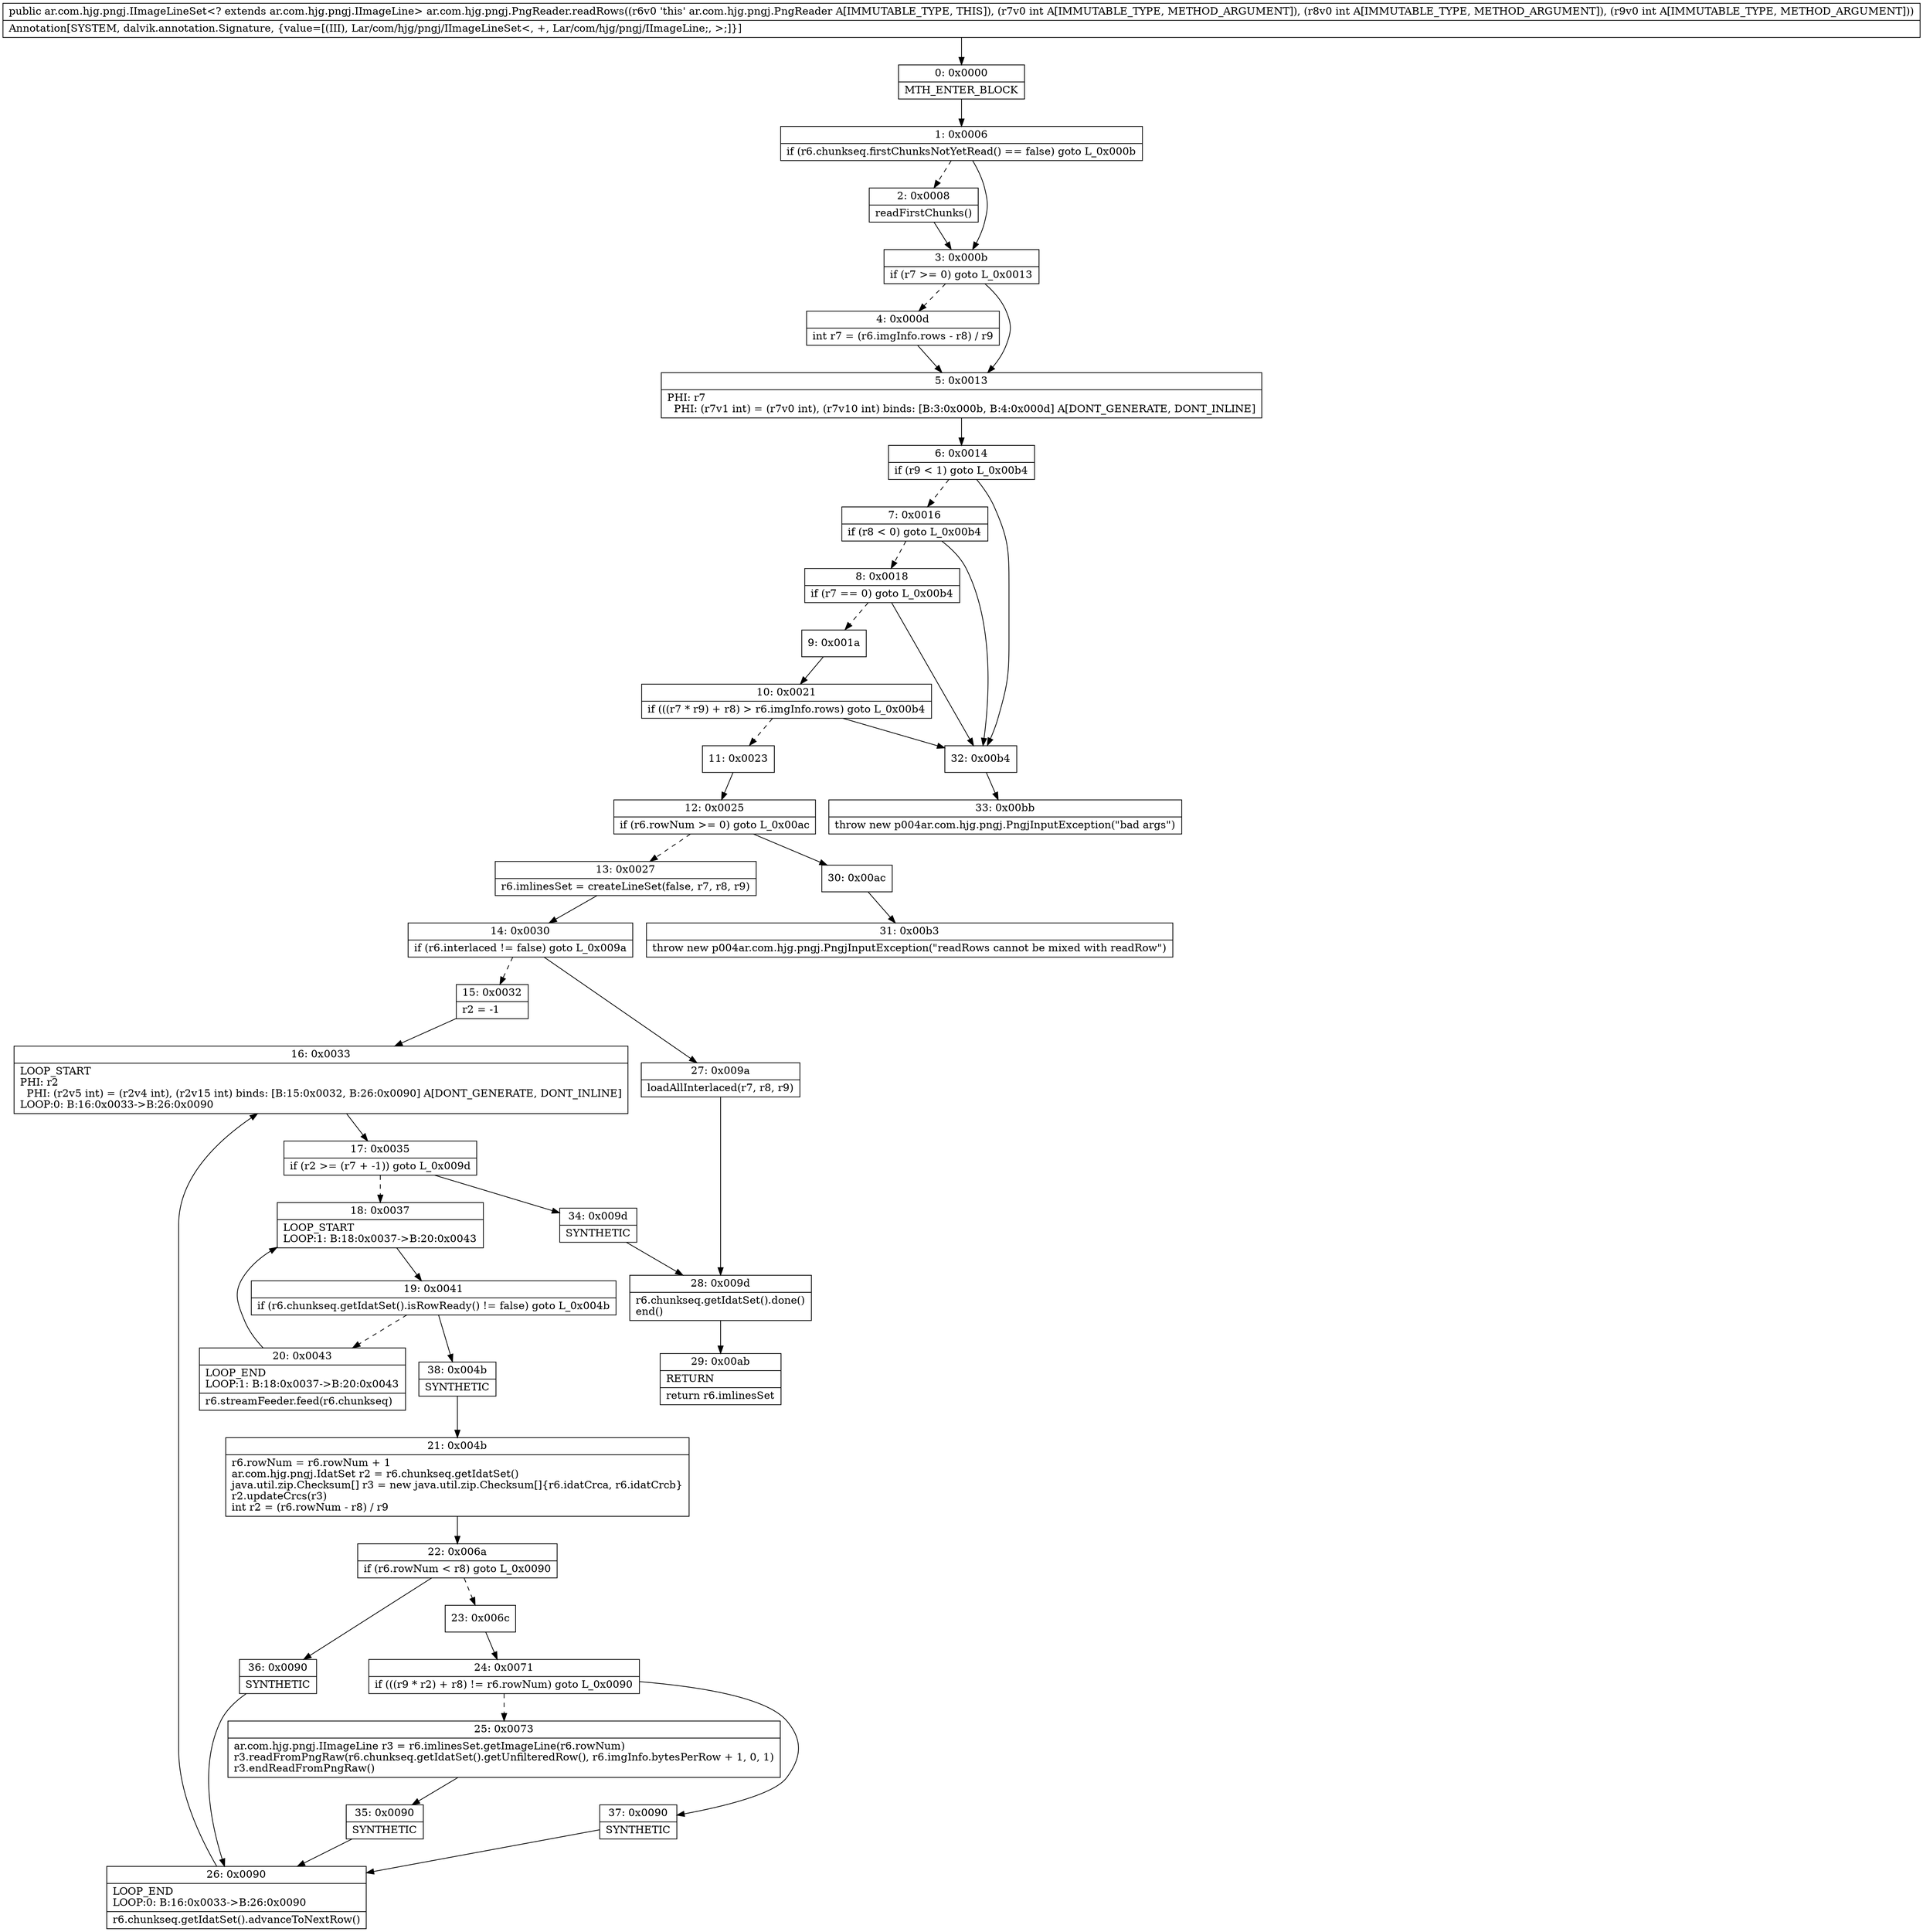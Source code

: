 digraph "CFG forar.com.hjg.pngj.PngReader.readRows(III)Lar\/com\/hjg\/pngj\/IImageLineSet;" {
Node_0 [shape=record,label="{0\:\ 0x0000|MTH_ENTER_BLOCK\l}"];
Node_1 [shape=record,label="{1\:\ 0x0006|if (r6.chunkseq.firstChunksNotYetRead() == false) goto L_0x000b\l}"];
Node_2 [shape=record,label="{2\:\ 0x0008|readFirstChunks()\l}"];
Node_3 [shape=record,label="{3\:\ 0x000b|if (r7 \>= 0) goto L_0x0013\l}"];
Node_4 [shape=record,label="{4\:\ 0x000d|int r7 = (r6.imgInfo.rows \- r8) \/ r9\l}"];
Node_5 [shape=record,label="{5\:\ 0x0013|PHI: r7 \l  PHI: (r7v1 int) = (r7v0 int), (r7v10 int) binds: [B:3:0x000b, B:4:0x000d] A[DONT_GENERATE, DONT_INLINE]\l}"];
Node_6 [shape=record,label="{6\:\ 0x0014|if (r9 \< 1) goto L_0x00b4\l}"];
Node_7 [shape=record,label="{7\:\ 0x0016|if (r8 \< 0) goto L_0x00b4\l}"];
Node_8 [shape=record,label="{8\:\ 0x0018|if (r7 == 0) goto L_0x00b4\l}"];
Node_9 [shape=record,label="{9\:\ 0x001a}"];
Node_10 [shape=record,label="{10\:\ 0x0021|if (((r7 * r9) + r8) \> r6.imgInfo.rows) goto L_0x00b4\l}"];
Node_11 [shape=record,label="{11\:\ 0x0023}"];
Node_12 [shape=record,label="{12\:\ 0x0025|if (r6.rowNum \>= 0) goto L_0x00ac\l}"];
Node_13 [shape=record,label="{13\:\ 0x0027|r6.imlinesSet = createLineSet(false, r7, r8, r9)\l}"];
Node_14 [shape=record,label="{14\:\ 0x0030|if (r6.interlaced != false) goto L_0x009a\l}"];
Node_15 [shape=record,label="{15\:\ 0x0032|r2 = \-1\l}"];
Node_16 [shape=record,label="{16\:\ 0x0033|LOOP_START\lPHI: r2 \l  PHI: (r2v5 int) = (r2v4 int), (r2v15 int) binds: [B:15:0x0032, B:26:0x0090] A[DONT_GENERATE, DONT_INLINE]\lLOOP:0: B:16:0x0033\-\>B:26:0x0090\l}"];
Node_17 [shape=record,label="{17\:\ 0x0035|if (r2 \>= (r7 + \-1)) goto L_0x009d\l}"];
Node_18 [shape=record,label="{18\:\ 0x0037|LOOP_START\lLOOP:1: B:18:0x0037\-\>B:20:0x0043\l}"];
Node_19 [shape=record,label="{19\:\ 0x0041|if (r6.chunkseq.getIdatSet().isRowReady() != false) goto L_0x004b\l}"];
Node_20 [shape=record,label="{20\:\ 0x0043|LOOP_END\lLOOP:1: B:18:0x0037\-\>B:20:0x0043\l|r6.streamFeeder.feed(r6.chunkseq)\l}"];
Node_21 [shape=record,label="{21\:\ 0x004b|r6.rowNum = r6.rowNum + 1\lar.com.hjg.pngj.IdatSet r2 = r6.chunkseq.getIdatSet()\ljava.util.zip.Checksum[] r3 = new java.util.zip.Checksum[]\{r6.idatCrca, r6.idatCrcb\}\lr2.updateCrcs(r3)\lint r2 = (r6.rowNum \- r8) \/ r9\l}"];
Node_22 [shape=record,label="{22\:\ 0x006a|if (r6.rowNum \< r8) goto L_0x0090\l}"];
Node_23 [shape=record,label="{23\:\ 0x006c}"];
Node_24 [shape=record,label="{24\:\ 0x0071|if (((r9 * r2) + r8) != r6.rowNum) goto L_0x0090\l}"];
Node_25 [shape=record,label="{25\:\ 0x0073|ar.com.hjg.pngj.IImageLine r3 = r6.imlinesSet.getImageLine(r6.rowNum)\lr3.readFromPngRaw(r6.chunkseq.getIdatSet().getUnfilteredRow(), r6.imgInfo.bytesPerRow + 1, 0, 1)\lr3.endReadFromPngRaw()\l}"];
Node_26 [shape=record,label="{26\:\ 0x0090|LOOP_END\lLOOP:0: B:16:0x0033\-\>B:26:0x0090\l|r6.chunkseq.getIdatSet().advanceToNextRow()\l}"];
Node_27 [shape=record,label="{27\:\ 0x009a|loadAllInterlaced(r7, r8, r9)\l}"];
Node_28 [shape=record,label="{28\:\ 0x009d|r6.chunkseq.getIdatSet().done()\lend()\l}"];
Node_29 [shape=record,label="{29\:\ 0x00ab|RETURN\l|return r6.imlinesSet\l}"];
Node_30 [shape=record,label="{30\:\ 0x00ac}"];
Node_31 [shape=record,label="{31\:\ 0x00b3|throw new p004ar.com.hjg.pngj.PngjInputException(\"readRows cannot be mixed with readRow\")\l}"];
Node_32 [shape=record,label="{32\:\ 0x00b4}"];
Node_33 [shape=record,label="{33\:\ 0x00bb|throw new p004ar.com.hjg.pngj.PngjInputException(\"bad args\")\l}"];
Node_34 [shape=record,label="{34\:\ 0x009d|SYNTHETIC\l}"];
Node_35 [shape=record,label="{35\:\ 0x0090|SYNTHETIC\l}"];
Node_36 [shape=record,label="{36\:\ 0x0090|SYNTHETIC\l}"];
Node_37 [shape=record,label="{37\:\ 0x0090|SYNTHETIC\l}"];
Node_38 [shape=record,label="{38\:\ 0x004b|SYNTHETIC\l}"];
MethodNode[shape=record,label="{public ar.com.hjg.pngj.IImageLineSet\<? extends ar.com.hjg.pngj.IImageLine\> ar.com.hjg.pngj.PngReader.readRows((r6v0 'this' ar.com.hjg.pngj.PngReader A[IMMUTABLE_TYPE, THIS]), (r7v0 int A[IMMUTABLE_TYPE, METHOD_ARGUMENT]), (r8v0 int A[IMMUTABLE_TYPE, METHOD_ARGUMENT]), (r9v0 int A[IMMUTABLE_TYPE, METHOD_ARGUMENT]))  | Annotation[SYSTEM, dalvik.annotation.Signature, \{value=[(III), Lar\/com\/hjg\/pngj\/IImageLineSet\<, +, Lar\/com\/hjg\/pngj\/IImageLine;, \>;]\}]\l}"];
MethodNode -> Node_0;
Node_0 -> Node_1;
Node_1 -> Node_2[style=dashed];
Node_1 -> Node_3;
Node_2 -> Node_3;
Node_3 -> Node_4[style=dashed];
Node_3 -> Node_5;
Node_4 -> Node_5;
Node_5 -> Node_6;
Node_6 -> Node_7[style=dashed];
Node_6 -> Node_32;
Node_7 -> Node_8[style=dashed];
Node_7 -> Node_32;
Node_8 -> Node_9[style=dashed];
Node_8 -> Node_32;
Node_9 -> Node_10;
Node_10 -> Node_11[style=dashed];
Node_10 -> Node_32;
Node_11 -> Node_12;
Node_12 -> Node_13[style=dashed];
Node_12 -> Node_30;
Node_13 -> Node_14;
Node_14 -> Node_15[style=dashed];
Node_14 -> Node_27;
Node_15 -> Node_16;
Node_16 -> Node_17;
Node_17 -> Node_18[style=dashed];
Node_17 -> Node_34;
Node_18 -> Node_19;
Node_19 -> Node_20[style=dashed];
Node_19 -> Node_38;
Node_20 -> Node_18;
Node_21 -> Node_22;
Node_22 -> Node_23[style=dashed];
Node_22 -> Node_36;
Node_23 -> Node_24;
Node_24 -> Node_25[style=dashed];
Node_24 -> Node_37;
Node_25 -> Node_35;
Node_26 -> Node_16;
Node_27 -> Node_28;
Node_28 -> Node_29;
Node_30 -> Node_31;
Node_32 -> Node_33;
Node_34 -> Node_28;
Node_35 -> Node_26;
Node_36 -> Node_26;
Node_37 -> Node_26;
Node_38 -> Node_21;
}

